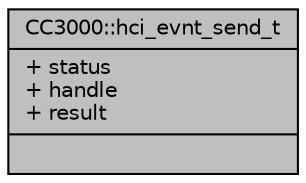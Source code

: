 digraph "CC3000::hci_evnt_send_t"
{
  edge [fontname="Helvetica",fontsize="10",labelfontname="Helvetica",labelfontsize="10"];
  node [fontname="Helvetica",fontsize="10",shape=record];
  Node1 [label="{CC3000::hci_evnt_send_t\n|+ status\l+ handle\l+ result\l|}",height=0.2,width=0.4,color="black", fillcolor="grey75", style="filled", fontcolor="black"];
}
